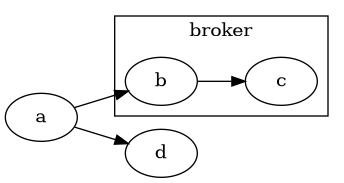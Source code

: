 @startuml

digraph a {
	rankdir=LR;
	subgraph cluster {
	    graph [label="broker"]
		b, c;
	}
	a -> b -> c;
	a -> d;
}

@enduml